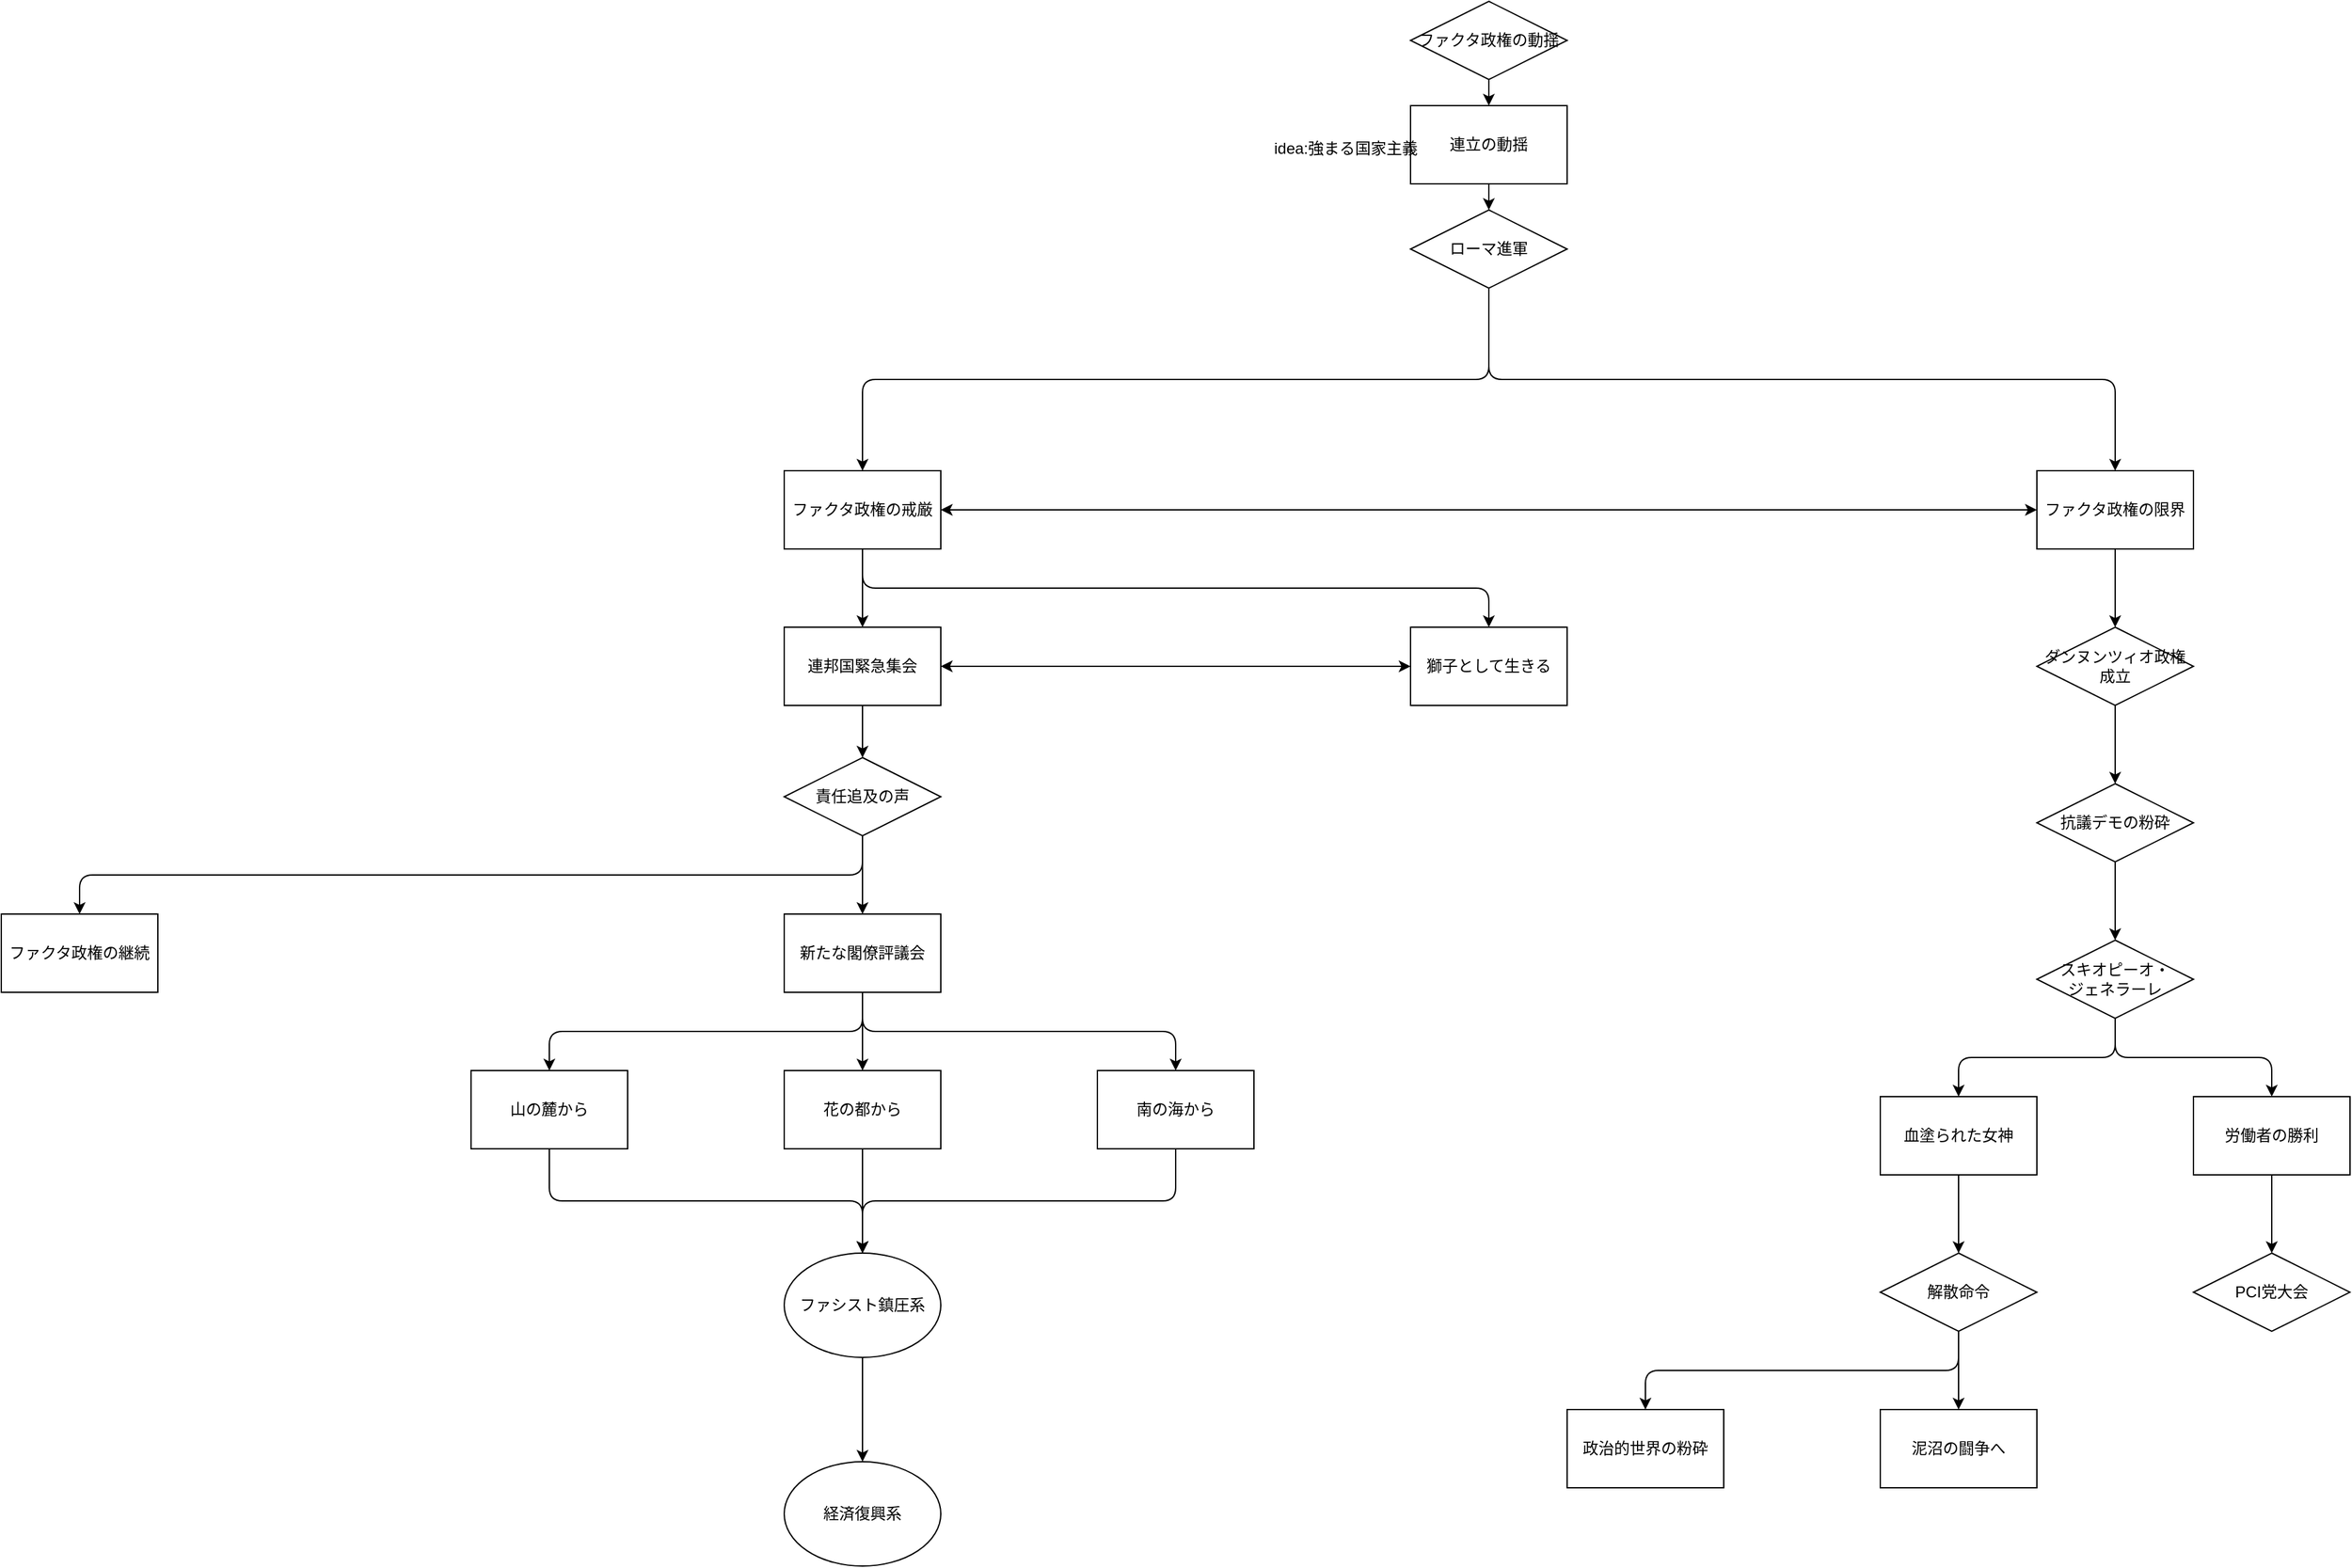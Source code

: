 <mxfile>
    <diagram name="NF" id="YQfXNvRA4hNPv4sdJBwv">
        <mxGraphModel dx="1729" dy="1748" grid="1" gridSize="10" guides="1" tooltips="1" connect="1" arrows="1" fold="1" page="1" pageScale="1" pageWidth="850" pageHeight="1100" math="0" shadow="0">
            <root>
                <mxCell id="BNpKv7ZSM8ImaLfdqDf1-0"/>
                <mxCell id="BNpKv7ZSM8ImaLfdqDf1-1" parent="BNpKv7ZSM8ImaLfdqDf1-0"/>
                <mxCell id="BNpKv7ZSM8ImaLfdqDf1-3" style="edgeStyle=none;html=1;entryX=0.5;entryY=0;entryDx=0;entryDy=0;" parent="BNpKv7ZSM8ImaLfdqDf1-1" source="BNpKv7ZSM8ImaLfdqDf1-4" target="BNpKv7ZSM8ImaLfdqDf1-9" edge="1">
                    <mxGeometry relative="1" as="geometry"/>
                </mxCell>
                <mxCell id="BNpKv7ZSM8ImaLfdqDf1-4" value="連立の動揺" style="whiteSpace=wrap;html=1;" parent="BNpKv7ZSM8ImaLfdqDf1-1" vertex="1">
                    <mxGeometry x="360" y="-40" width="120" height="60" as="geometry"/>
                </mxCell>
                <mxCell id="BNpKv7ZSM8ImaLfdqDf1-5" style="edgeStyle=elbowEdgeStyle;html=1;entryX=0.5;entryY=0;entryDx=0;entryDy=0;elbow=vertical;" parent="BNpKv7ZSM8ImaLfdqDf1-1" source="BNpKv7ZSM8ImaLfdqDf1-6" target="BNpKv7ZSM8ImaLfdqDf1-4" edge="1">
                    <mxGeometry relative="1" as="geometry"/>
                </mxCell>
                <mxCell id="BNpKv7ZSM8ImaLfdqDf1-6" value="ファクタ政権の動揺" style="rhombus;whiteSpace=wrap;html=1;" parent="BNpKv7ZSM8ImaLfdqDf1-1" vertex="1">
                    <mxGeometry x="360" y="-120" width="120" height="60" as="geometry"/>
                </mxCell>
                <mxCell id="BNpKv7ZSM8ImaLfdqDf1-7" style="edgeStyle=elbowEdgeStyle;elbow=vertical;html=1;entryX=0.5;entryY=0;entryDx=0;entryDy=0;" parent="BNpKv7ZSM8ImaLfdqDf1-1" source="BNpKv7ZSM8ImaLfdqDf1-9" target="BNpKv7ZSM8ImaLfdqDf1-12" edge="1">
                    <mxGeometry relative="1" as="geometry"/>
                </mxCell>
                <mxCell id="BNpKv7ZSM8ImaLfdqDf1-8" style="edgeStyle=elbowEdgeStyle;elbow=vertical;html=1;entryX=0.5;entryY=0;entryDx=0;entryDy=0;" parent="BNpKv7ZSM8ImaLfdqDf1-1" source="BNpKv7ZSM8ImaLfdqDf1-9" target="BNpKv7ZSM8ImaLfdqDf1-15" edge="1">
                    <mxGeometry relative="1" as="geometry">
                        <mxPoint x="540" y="220" as="sourcePoint"/>
                    </mxGeometry>
                </mxCell>
                <mxCell id="BNpKv7ZSM8ImaLfdqDf1-9" value="ローマ進軍" style="rhombus;whiteSpace=wrap;html=1;" parent="BNpKv7ZSM8ImaLfdqDf1-1" vertex="1">
                    <mxGeometry x="360" y="40" width="120" height="60" as="geometry"/>
                </mxCell>
                <mxCell id="BNpKv7ZSM8ImaLfdqDf1-10" style="edgeStyle=elbowEdgeStyle;elbow=vertical;html=1;entryX=0;entryY=0.5;entryDx=0;entryDy=0;startArrow=classic;startFill=1;" parent="BNpKv7ZSM8ImaLfdqDf1-1" source="BNpKv7ZSM8ImaLfdqDf1-12" target="BNpKv7ZSM8ImaLfdqDf1-15" edge="1">
                    <mxGeometry relative="1" as="geometry"/>
                </mxCell>
                <mxCell id="TV3Gz4kMu1tyHynNcunm-1" style="edgeStyle=elbowEdgeStyle;elbow=vertical;html=1;" parent="BNpKv7ZSM8ImaLfdqDf1-1" source="BNpKv7ZSM8ImaLfdqDf1-12" target="TV3Gz4kMu1tyHynNcunm-0" edge="1">
                    <mxGeometry relative="1" as="geometry"/>
                </mxCell>
                <mxCell id="TV3Gz4kMu1tyHynNcunm-3" style="edgeStyle=elbowEdgeStyle;elbow=vertical;html=1;" parent="BNpKv7ZSM8ImaLfdqDf1-1" source="BNpKv7ZSM8ImaLfdqDf1-12" target="TV3Gz4kMu1tyHynNcunm-2" edge="1">
                    <mxGeometry relative="1" as="geometry"/>
                </mxCell>
                <mxCell id="BNpKv7ZSM8ImaLfdqDf1-12" value="ファクタ政権の戒厳" style="whiteSpace=wrap;html=1;" parent="BNpKv7ZSM8ImaLfdqDf1-1" vertex="1">
                    <mxGeometry x="-120" y="240" width="120" height="60" as="geometry"/>
                </mxCell>
                <mxCell id="TV3Gz4kMu1tyHynNcunm-6" style="edgeStyle=elbowEdgeStyle;elbow=vertical;html=1;entryX=0.5;entryY=0;entryDx=0;entryDy=0;" parent="BNpKv7ZSM8ImaLfdqDf1-1" source="BNpKv7ZSM8ImaLfdqDf1-15" target="TV3Gz4kMu1tyHynNcunm-5" edge="1">
                    <mxGeometry relative="1" as="geometry"/>
                </mxCell>
                <mxCell id="BNpKv7ZSM8ImaLfdqDf1-15" value="ファクタ政権の限界" style="whiteSpace=wrap;html=1;" parent="BNpKv7ZSM8ImaLfdqDf1-1" vertex="1">
                    <mxGeometry x="840" y="240" width="120" height="60" as="geometry"/>
                </mxCell>
                <mxCell id="TV3Gz4kMu1tyHynNcunm-28" style="edgeStyle=elbowEdgeStyle;elbow=vertical;html=1;entryX=0.5;entryY=0;entryDx=0;entryDy=0;" parent="BNpKv7ZSM8ImaLfdqDf1-1" source="BNpKv7ZSM8ImaLfdqDf1-29" target="TV3Gz4kMu1tyHynNcunm-27" edge="1">
                    <mxGeometry relative="1" as="geometry"/>
                </mxCell>
                <mxCell id="TV3Gz4kMu1tyHynNcunm-30" style="edgeStyle=elbowEdgeStyle;elbow=vertical;html=1;" parent="BNpKv7ZSM8ImaLfdqDf1-1" source="BNpKv7ZSM8ImaLfdqDf1-29" target="TV3Gz4kMu1tyHynNcunm-29" edge="1">
                    <mxGeometry relative="1" as="geometry"/>
                </mxCell>
                <mxCell id="BNpKv7ZSM8ImaLfdqDf1-29" value="スキオピーオ・&lt;br&gt;ジェネラーレ" style="rhombus;whiteSpace=wrap;html=1;" parent="BNpKv7ZSM8ImaLfdqDf1-1" vertex="1">
                    <mxGeometry x="840" y="600" width="120" height="60" as="geometry"/>
                </mxCell>
                <mxCell id="TV3Gz4kMu1tyHynNcunm-4" style="edgeStyle=elbowEdgeStyle;elbow=vertical;html=1;startArrow=classic;startFill=1;" parent="BNpKv7ZSM8ImaLfdqDf1-1" source="TV3Gz4kMu1tyHynNcunm-0" target="TV3Gz4kMu1tyHynNcunm-2" edge="1">
                    <mxGeometry relative="1" as="geometry"/>
                </mxCell>
                <mxCell id="TV3Gz4kMu1tyHynNcunm-8" style="edgeStyle=elbowEdgeStyle;elbow=vertical;html=1;entryX=0.5;entryY=0;entryDx=0;entryDy=0;" parent="BNpKv7ZSM8ImaLfdqDf1-1" source="TV3Gz4kMu1tyHynNcunm-0" target="TV3Gz4kMu1tyHynNcunm-7" edge="1">
                    <mxGeometry relative="1" as="geometry"/>
                </mxCell>
                <mxCell id="TV3Gz4kMu1tyHynNcunm-0" value="連邦国緊急集会" style="whiteSpace=wrap;html=1;" parent="BNpKv7ZSM8ImaLfdqDf1-1" vertex="1">
                    <mxGeometry x="-120" y="360" width="120" height="60" as="geometry"/>
                </mxCell>
                <mxCell id="TV3Gz4kMu1tyHynNcunm-2" value="獅子として生きる" style="whiteSpace=wrap;html=1;" parent="BNpKv7ZSM8ImaLfdqDf1-1" vertex="1">
                    <mxGeometry x="360" y="360" width="120" height="60" as="geometry"/>
                </mxCell>
                <mxCell id="TV3Gz4kMu1tyHynNcunm-24" value="" style="edgeStyle=elbowEdgeStyle;elbow=vertical;html=1;" parent="BNpKv7ZSM8ImaLfdqDf1-1" source="TV3Gz4kMu1tyHynNcunm-5" target="TV3Gz4kMu1tyHynNcunm-23" edge="1">
                    <mxGeometry relative="1" as="geometry"/>
                </mxCell>
                <mxCell id="TV3Gz4kMu1tyHynNcunm-5" value="ダンヌンツィオ政権&lt;br&gt;成立" style="rhombus;whiteSpace=wrap;html=1;" parent="BNpKv7ZSM8ImaLfdqDf1-1" vertex="1">
                    <mxGeometry x="840" y="360" width="120" height="60" as="geometry"/>
                </mxCell>
                <mxCell id="TV3Gz4kMu1tyHynNcunm-10" style="edgeStyle=elbowEdgeStyle;elbow=vertical;html=1;entryX=0.5;entryY=0;entryDx=0;entryDy=0;" parent="BNpKv7ZSM8ImaLfdqDf1-1" source="TV3Gz4kMu1tyHynNcunm-7" target="TV3Gz4kMu1tyHynNcunm-9" edge="1">
                    <mxGeometry relative="1" as="geometry"/>
                </mxCell>
                <mxCell id="TV3Gz4kMu1tyHynNcunm-12" style="edgeStyle=elbowEdgeStyle;elbow=vertical;html=1;" parent="BNpKv7ZSM8ImaLfdqDf1-1" source="TV3Gz4kMu1tyHynNcunm-7" target="TV3Gz4kMu1tyHynNcunm-11" edge="1">
                    <mxGeometry relative="1" as="geometry"/>
                </mxCell>
                <mxCell id="TV3Gz4kMu1tyHynNcunm-7" value="責任追及の声" style="rhombus;whiteSpace=wrap;html=1;" parent="BNpKv7ZSM8ImaLfdqDf1-1" vertex="1">
                    <mxGeometry x="-120" y="460" width="120" height="60" as="geometry"/>
                </mxCell>
                <mxCell id="TV3Gz4kMu1tyHynNcunm-9" value="ファクタ政権の継続" style="whiteSpace=wrap;html=1;" parent="BNpKv7ZSM8ImaLfdqDf1-1" vertex="1">
                    <mxGeometry x="-720" y="580" width="120" height="60" as="geometry"/>
                </mxCell>
                <mxCell id="TV3Gz4kMu1tyHynNcunm-15" style="edgeStyle=elbowEdgeStyle;elbow=vertical;html=1;entryX=0.5;entryY=0;entryDx=0;entryDy=0;" parent="BNpKv7ZSM8ImaLfdqDf1-1" source="TV3Gz4kMu1tyHynNcunm-11" target="TV3Gz4kMu1tyHynNcunm-13" edge="1">
                    <mxGeometry relative="1" as="geometry"/>
                </mxCell>
                <mxCell id="TV3Gz4kMu1tyHynNcunm-17" style="edgeStyle=elbowEdgeStyle;elbow=vertical;html=1;" parent="BNpKv7ZSM8ImaLfdqDf1-1" source="TV3Gz4kMu1tyHynNcunm-11" target="TV3Gz4kMu1tyHynNcunm-16" edge="1">
                    <mxGeometry relative="1" as="geometry"/>
                </mxCell>
                <mxCell id="TV3Gz4kMu1tyHynNcunm-19" style="edgeStyle=elbowEdgeStyle;elbow=vertical;html=1;" parent="BNpKv7ZSM8ImaLfdqDf1-1" source="TV3Gz4kMu1tyHynNcunm-11" target="TV3Gz4kMu1tyHynNcunm-18" edge="1">
                    <mxGeometry relative="1" as="geometry"/>
                </mxCell>
                <mxCell id="TV3Gz4kMu1tyHynNcunm-11" value="新たな閣僚評議会" style="whiteSpace=wrap;html=1;" parent="BNpKv7ZSM8ImaLfdqDf1-1" vertex="1">
                    <mxGeometry x="-120" y="580" width="120" height="60" as="geometry"/>
                </mxCell>
                <mxCell id="14" style="edgeStyle=elbowEdgeStyle;elbow=vertical;html=1;" edge="1" parent="BNpKv7ZSM8ImaLfdqDf1-1" source="TV3Gz4kMu1tyHynNcunm-13" target="12">
                    <mxGeometry relative="1" as="geometry"/>
                </mxCell>
                <mxCell id="TV3Gz4kMu1tyHynNcunm-13" value="南の海から" style="whiteSpace=wrap;html=1;" parent="BNpKv7ZSM8ImaLfdqDf1-1" vertex="1">
                    <mxGeometry x="120" y="700" width="120" height="60" as="geometry"/>
                </mxCell>
                <mxCell id="15" style="edgeStyle=elbowEdgeStyle;elbow=vertical;html=1;" edge="1" parent="BNpKv7ZSM8ImaLfdqDf1-1" source="TV3Gz4kMu1tyHynNcunm-16" target="12">
                    <mxGeometry relative="1" as="geometry"/>
                </mxCell>
                <mxCell id="TV3Gz4kMu1tyHynNcunm-16" value="花の都から" style="whiteSpace=wrap;html=1;" parent="BNpKv7ZSM8ImaLfdqDf1-1" vertex="1">
                    <mxGeometry x="-120" y="700" width="120" height="60" as="geometry"/>
                </mxCell>
                <mxCell id="13" style="edgeStyle=elbowEdgeStyle;elbow=vertical;html=1;" edge="1" parent="BNpKv7ZSM8ImaLfdqDf1-1" source="TV3Gz4kMu1tyHynNcunm-18" target="12">
                    <mxGeometry relative="1" as="geometry"/>
                </mxCell>
                <mxCell id="TV3Gz4kMu1tyHynNcunm-18" value="山の麓から" style="whiteSpace=wrap;html=1;" parent="BNpKv7ZSM8ImaLfdqDf1-1" vertex="1">
                    <mxGeometry x="-360" y="700" width="120" height="60" as="geometry"/>
                </mxCell>
                <mxCell id="TV3Gz4kMu1tyHynNcunm-26" style="edgeStyle=elbowEdgeStyle;elbow=vertical;html=1;entryX=0.5;entryY=0;entryDx=0;entryDy=0;" parent="BNpKv7ZSM8ImaLfdqDf1-1" source="TV3Gz4kMu1tyHynNcunm-23" target="BNpKv7ZSM8ImaLfdqDf1-29" edge="1">
                    <mxGeometry relative="1" as="geometry"/>
                </mxCell>
                <mxCell id="TV3Gz4kMu1tyHynNcunm-23" value="抗議デモの粉砕" style="rhombus;whiteSpace=wrap;html=1;" parent="BNpKv7ZSM8ImaLfdqDf1-1" vertex="1">
                    <mxGeometry x="840" y="480" width="120" height="60" as="geometry"/>
                </mxCell>
                <mxCell id="TV3Gz4kMu1tyHynNcunm-32" style="edgeStyle=elbowEdgeStyle;elbow=vertical;html=1;" parent="BNpKv7ZSM8ImaLfdqDf1-1" source="TV3Gz4kMu1tyHynNcunm-27" target="TV3Gz4kMu1tyHynNcunm-31" edge="1">
                    <mxGeometry relative="1" as="geometry"/>
                </mxCell>
                <mxCell id="TV3Gz4kMu1tyHynNcunm-27" value="血塗られた女神" style="whiteSpace=wrap;html=1;" parent="BNpKv7ZSM8ImaLfdqDf1-1" vertex="1">
                    <mxGeometry x="720" y="720" width="120" height="60" as="geometry"/>
                </mxCell>
                <mxCell id="TV3Gz4kMu1tyHynNcunm-34" style="edgeStyle=elbowEdgeStyle;elbow=vertical;html=1;entryX=0.5;entryY=0;entryDx=0;entryDy=0;" parent="BNpKv7ZSM8ImaLfdqDf1-1" source="TV3Gz4kMu1tyHynNcunm-29" target="TV3Gz4kMu1tyHynNcunm-33" edge="1">
                    <mxGeometry relative="1" as="geometry"/>
                </mxCell>
                <mxCell id="TV3Gz4kMu1tyHynNcunm-29" value="労働者の勝利" style="whiteSpace=wrap;html=1;" parent="BNpKv7ZSM8ImaLfdqDf1-1" vertex="1">
                    <mxGeometry x="960" y="720" width="120" height="60" as="geometry"/>
                </mxCell>
                <mxCell id="TV3Gz4kMu1tyHynNcunm-36" style="edgeStyle=elbowEdgeStyle;elbow=vertical;html=1;" parent="BNpKv7ZSM8ImaLfdqDf1-1" source="TV3Gz4kMu1tyHynNcunm-31" target="TV3Gz4kMu1tyHynNcunm-35" edge="1">
                    <mxGeometry relative="1" as="geometry"/>
                </mxCell>
                <mxCell id="TV3Gz4kMu1tyHynNcunm-38" style="edgeStyle=elbowEdgeStyle;elbow=vertical;html=1;" parent="BNpKv7ZSM8ImaLfdqDf1-1" source="TV3Gz4kMu1tyHynNcunm-31" target="TV3Gz4kMu1tyHynNcunm-37" edge="1">
                    <mxGeometry relative="1" as="geometry"/>
                </mxCell>
                <mxCell id="TV3Gz4kMu1tyHynNcunm-31" value="解散命令" style="rhombus;whiteSpace=wrap;html=1;" parent="BNpKv7ZSM8ImaLfdqDf1-1" vertex="1">
                    <mxGeometry x="720" y="840" width="120" height="60" as="geometry"/>
                </mxCell>
                <mxCell id="TV3Gz4kMu1tyHynNcunm-33" value="PCI党大会" style="rhombus;whiteSpace=wrap;html=1;" parent="BNpKv7ZSM8ImaLfdqDf1-1" vertex="1">
                    <mxGeometry x="960" y="840" width="120" height="60" as="geometry"/>
                </mxCell>
                <mxCell id="TV3Gz4kMu1tyHynNcunm-35" value="泥沼の闘争へ" style="whiteSpace=wrap;html=1;" parent="BNpKv7ZSM8ImaLfdqDf1-1" vertex="1">
                    <mxGeometry x="720" y="960" width="120" height="60" as="geometry"/>
                </mxCell>
                <mxCell id="TV3Gz4kMu1tyHynNcunm-37" value="政治的世界の粉砕" style="whiteSpace=wrap;html=1;" parent="BNpKv7ZSM8ImaLfdqDf1-1" vertex="1">
                    <mxGeometry x="480" y="960" width="120" height="60" as="geometry"/>
                </mxCell>
                <mxCell id="3" value="idea:&lt;span style=&quot;background-color: transparent;&quot;&gt;強まる国家主義&lt;/span&gt;" style="text;html=1;align=center;verticalAlign=middle;resizable=0;points=[];autosize=1;strokeColor=none;fillColor=none;" parent="BNpKv7ZSM8ImaLfdqDf1-1" vertex="1">
                    <mxGeometry x="245" y="-22" width="130" height="30" as="geometry"/>
                </mxCell>
                <mxCell id="18" style="edgeStyle=elbowEdgeStyle;elbow=vertical;html=1;entryX=0.5;entryY=0;entryDx=0;entryDy=0;" edge="1" parent="BNpKv7ZSM8ImaLfdqDf1-1" source="12" target="17">
                    <mxGeometry relative="1" as="geometry"/>
                </mxCell>
                <mxCell id="12" value="ファシスト鎮圧系" style="ellipse;whiteSpace=wrap;html=1;" vertex="1" parent="BNpKv7ZSM8ImaLfdqDf1-1">
                    <mxGeometry x="-120" y="840" width="120" height="80" as="geometry"/>
                </mxCell>
                <mxCell id="17" value="経済復興系" style="ellipse;whiteSpace=wrap;html=1;" vertex="1" parent="BNpKv7ZSM8ImaLfdqDf1-1">
                    <mxGeometry x="-120" y="1000" width="120" height="80" as="geometry"/>
                </mxCell>
            </root>
        </mxGraphModel>
    </diagram>
    <diagram id="2ADNdjjbo93eGt-5p_N_" name="ルート大まか">
        <mxGraphModel dx="2333" dy="1947" grid="1" gridSize="10" guides="1" tooltips="1" connect="1" arrows="1" fold="1" page="1" pageScale="1" pageWidth="850" pageHeight="1100" math="0" shadow="0">
            <root>
                <mxCell id="0"/>
                <mxCell id="1" parent="0"/>
                <mxCell id="68" value="" style="whiteSpace=wrap;html=1;" parent="1" vertex="1">
                    <mxGeometry x="-520" y="-80" width="1920" height="1080" as="geometry"/>
                </mxCell>
                <mxCell id="11" style="edgeStyle=none;html=1;entryX=0.5;entryY=0;entryDx=0;entryDy=0;" parent="1" source="6" target="10" edge="1">
                    <mxGeometry relative="1" as="geometry"/>
                </mxCell>
                <mxCell id="6" value="連立の動揺" style="whiteSpace=wrap;html=1;" parent="1" vertex="1">
                    <mxGeometry x="360" y="80" width="120" height="60" as="geometry"/>
                </mxCell>
                <mxCell id="9" style="edgeStyle=elbowEdgeStyle;html=1;entryX=0.5;entryY=0;entryDx=0;entryDy=0;elbow=vertical;" parent="1" source="7" target="6" edge="1">
                    <mxGeometry relative="1" as="geometry"/>
                </mxCell>
                <mxCell id="7" value="ファクタ政権の動揺" style="rhombus;whiteSpace=wrap;html=1;" parent="1" vertex="1">
                    <mxGeometry x="360" width="120" height="60" as="geometry"/>
                </mxCell>
                <mxCell id="14" style="edgeStyle=elbowEdgeStyle;elbow=vertical;html=1;entryX=0.5;entryY=0;entryDx=0;entryDy=0;" parent="1" source="10" target="12" edge="1">
                    <mxGeometry relative="1" as="geometry"/>
                </mxCell>
                <mxCell id="18" style="edgeStyle=elbowEdgeStyle;elbow=vertical;html=1;entryX=0.5;entryY=0;entryDx=0;entryDy=0;" parent="1" source="10" target="17" edge="1">
                    <mxGeometry relative="1" as="geometry">
                        <mxPoint x="540" y="220" as="sourcePoint"/>
                    </mxGeometry>
                </mxCell>
                <mxCell id="10" value="ローマ進軍" style="rhombus;whiteSpace=wrap;html=1;" parent="1" vertex="1">
                    <mxGeometry x="360" y="160" width="120" height="60" as="geometry"/>
                </mxCell>
                <mxCell id="19" style="edgeStyle=elbowEdgeStyle;elbow=vertical;html=1;entryX=0;entryY=0.5;entryDx=0;entryDy=0;startArrow=classic;startFill=1;" parent="1" source="12" target="17" edge="1">
                    <mxGeometry relative="1" as="geometry"/>
                </mxCell>
                <mxCell id="28" style="edgeStyle=none;html=1;" parent="1" source="12" target="27" edge="1">
                    <mxGeometry relative="1" as="geometry"/>
                </mxCell>
                <mxCell id="12" value="国家主義者の取締" style="whiteSpace=wrap;html=1;" parent="1" vertex="1">
                    <mxGeometry x="-120" y="240" width="120" height="60" as="geometry"/>
                </mxCell>
                <mxCell id="24" style="edgeStyle=elbowEdgeStyle;elbow=vertical;html=1;entryX=0.5;entryY=0;entryDx=0;entryDy=0;" parent="1" source="17" target="21" edge="1">
                    <mxGeometry relative="1" as="geometry"/>
                </mxCell>
                <mxCell id="25" style="edgeStyle=elbowEdgeStyle;elbow=vertical;html=1;entryX=0.5;entryY=0;entryDx=0;entryDy=0;" parent="1" source="17" target="23" edge="1">
                    <mxGeometry relative="1" as="geometry"/>
                </mxCell>
                <mxCell id="17" value="国家主義者への迎合" style="whiteSpace=wrap;html=1;" parent="1" vertex="1">
                    <mxGeometry x="840" y="240" width="120" height="60" as="geometry"/>
                </mxCell>
                <mxCell id="31" style="edgeStyle=elbowEdgeStyle;elbow=vertical;html=1;entryX=0.5;entryY=0;entryDx=0;entryDy=0;" parent="1" source="21" target="29" edge="1">
                    <mxGeometry relative="1" as="geometry"/>
                </mxCell>
                <mxCell id="21" value="ダンヌンツィオ&lt;br&gt;ルート" style="whiteSpace=wrap;html=1;" parent="1" vertex="1">
                    <mxGeometry x="720" y="360" width="120" height="60" as="geometry"/>
                </mxCell>
                <mxCell id="32" style="edgeStyle=elbowEdgeStyle;elbow=vertical;html=1;entryX=0.5;entryY=0;entryDx=0;entryDy=0;" parent="1" source="23" target="29" edge="1">
                    <mxGeometry relative="1" as="geometry"/>
                </mxCell>
                <mxCell id="23" value="ムッソリーニ&lt;br&gt;ルート" style="whiteSpace=wrap;html=1;" parent="1" vertex="1">
                    <mxGeometry x="960" y="360" width="120" height="60" as="geometry"/>
                </mxCell>
                <mxCell id="62" style="edgeStyle=elbowEdgeStyle;elbow=vertical;html=1;" parent="1" source="27" target="61" edge="1">
                    <mxGeometry relative="1" as="geometry"/>
                </mxCell>
                <mxCell id="63" style="edgeStyle=elbowEdgeStyle;elbow=vertical;html=1;" parent="1" source="27" target="59" edge="1">
                    <mxGeometry relative="1" as="geometry"/>
                </mxCell>
                <mxCell id="65" style="edgeStyle=elbowEdgeStyle;elbow=vertical;html=1;" parent="1" source="27" target="64" edge="1">
                    <mxGeometry relative="1" as="geometry"/>
                </mxCell>
                <mxCell id="67" style="edgeStyle=elbowEdgeStyle;elbow=vertical;html=1;entryX=0.5;entryY=0;entryDx=0;entryDy=0;" parent="1" source="27" target="66" edge="1">
                    <mxGeometry relative="1" as="geometry"/>
                </mxCell>
                <mxCell id="27" value="教皇連邦制ルート" style="whiteSpace=wrap;html=1;" parent="1" vertex="1">
                    <mxGeometry x="-120" y="340" width="120" height="60" as="geometry"/>
                </mxCell>
                <mxCell id="34" style="edgeStyle=elbowEdgeStyle;elbow=vertical;html=1;entryX=0.5;entryY=0;entryDx=0;entryDy=0;" parent="1" source="29" target="33" edge="1">
                    <mxGeometry relative="1" as="geometry"/>
                </mxCell>
                <mxCell id="29" value="政権発足" style="whiteSpace=wrap;html=1;" parent="1" vertex="1">
                    <mxGeometry x="840" y="460" width="120" height="60" as="geometry"/>
                </mxCell>
                <mxCell id="37" style="edgeStyle=elbowEdgeStyle;elbow=vertical;html=1;" parent="1" source="33" target="35" edge="1">
                    <mxGeometry relative="1" as="geometry"/>
                </mxCell>
                <mxCell id="38" style="edgeStyle=elbowEdgeStyle;elbow=vertical;html=1;" parent="1" source="33" target="36" edge="1">
                    <mxGeometry relative="1" as="geometry"/>
                </mxCell>
                <mxCell id="33" value="ゼネラル・ストライキ" style="rhombus;whiteSpace=wrap;html=1;" parent="1" vertex="1">
                    <mxGeometry x="840" y="540" width="120" height="60" as="geometry"/>
                </mxCell>
                <mxCell id="40" style="edgeStyle=elbowEdgeStyle;elbow=vertical;html=1;" parent="1" source="35" target="39" edge="1">
                    <mxGeometry relative="1" as="geometry"/>
                </mxCell>
                <mxCell id="44" style="edgeStyle=elbowEdgeStyle;elbow=vertical;html=1;entryX=0.5;entryY=0;entryDx=0;entryDy=0;" parent="1" source="35" target="41" edge="1">
                    <mxGeometry relative="1" as="geometry"/>
                </mxCell>
                <mxCell id="35" value="ゼネストへの屈服" style="whiteSpace=wrap;html=1;" parent="1" vertex="1">
                    <mxGeometry x="1080" y="620" width="120" height="60" as="geometry"/>
                </mxCell>
                <mxCell id="46" style="edgeStyle=elbowEdgeStyle;elbow=vertical;html=1;" parent="1" source="36" target="45" edge="1">
                    <mxGeometry relative="1" as="geometry"/>
                </mxCell>
                <mxCell id="36" value="ゼネストの弾圧" style="whiteSpace=wrap;html=1;" parent="1" vertex="1">
                    <mxGeometry x="600" y="620" width="120" height="60" as="geometry"/>
                </mxCell>
                <mxCell id="39" value="共産主義ルート" style="whiteSpace=wrap;html=1;" parent="1" vertex="1">
                    <mxGeometry x="1200" y="860" width="120" height="60" as="geometry"/>
                </mxCell>
                <mxCell id="41" value="サンディカリズムルート" style="whiteSpace=wrap;html=1;" parent="1" vertex="1">
                    <mxGeometry x="960" y="860" width="120" height="60" as="geometry"/>
                </mxCell>
                <mxCell id="51" style="edgeStyle=elbowEdgeStyle;elbow=vertical;html=1;entryX=0.5;entryY=0;entryDx=0;entryDy=0;" parent="1" source="45" target="50" edge="1">
                    <mxGeometry relative="1" as="geometry"/>
                </mxCell>
                <mxCell id="52" style="edgeStyle=elbowEdgeStyle;elbow=vertical;html=1;entryX=0.5;entryY=0;entryDx=0;entryDy=0;" parent="1" source="45" target="49" edge="1">
                    <mxGeometry relative="1" as="geometry"/>
                </mxCell>
                <mxCell id="45" value="支持率の低下" style="rhombus;whiteSpace=wrap;html=1;" parent="1" vertex="1">
                    <mxGeometry x="600" y="700" width="120" height="60" as="geometry"/>
                </mxCell>
                <mxCell id="57" style="edgeStyle=elbowEdgeStyle;elbow=vertical;html=1;" parent="1" source="49" target="56" edge="1">
                    <mxGeometry relative="1" as="geometry"/>
                </mxCell>
                <mxCell id="49" value="CLNAIの蜂起" style="rhombus;whiteSpace=wrap;html=1;" parent="1" vertex="1">
                    <mxGeometry x="720" y="780" width="120" height="60" as="geometry"/>
                </mxCell>
                <mxCell id="55" style="edgeStyle=elbowEdgeStyle;elbow=vertical;html=1;" parent="1" source="50" target="54" edge="1">
                    <mxGeometry relative="1" as="geometry"/>
                </mxCell>
                <mxCell id="50" value="支持の回復" style="rhombus;whiteSpace=wrap;html=1;" parent="1" vertex="1">
                    <mxGeometry x="480" y="780" width="120" height="60" as="geometry"/>
                </mxCell>
                <mxCell id="54" value="国粋主義ルート" style="whiteSpace=wrap;html=1;" parent="1" vertex="1">
                    <mxGeometry x="480" y="860" width="120" height="60" as="geometry"/>
                </mxCell>
                <mxCell id="56" value="共和主義ルート" style="whiteSpace=wrap;html=1;" parent="1" vertex="1">
                    <mxGeometry x="720" y="860" width="120" height="60" as="geometry"/>
                </mxCell>
                <mxCell id="59" value="ファクタ政権継続" style="whiteSpace=wrap;html=1;" parent="1" vertex="1">
                    <mxGeometry y="460" width="120" height="60" as="geometry"/>
                </mxCell>
                <mxCell id="61" value="トスカーナ" style="whiteSpace=wrap;html=1;" parent="1" vertex="1">
                    <mxGeometry x="240" y="460" width="120" height="60" as="geometry"/>
                </mxCell>
                <mxCell id="64" value="シチリア" style="whiteSpace=wrap;html=1;" parent="1" vertex="1">
                    <mxGeometry x="-240" y="460" width="120" height="60" as="geometry"/>
                </mxCell>
                <mxCell id="66" value="サルピエ" style="whiteSpace=wrap;html=1;" parent="1" vertex="1">
                    <mxGeometry x="-480" y="460" width="120" height="60" as="geometry"/>
                </mxCell>
            </root>
        </mxGraphModel>
    </diagram>
</mxfile>